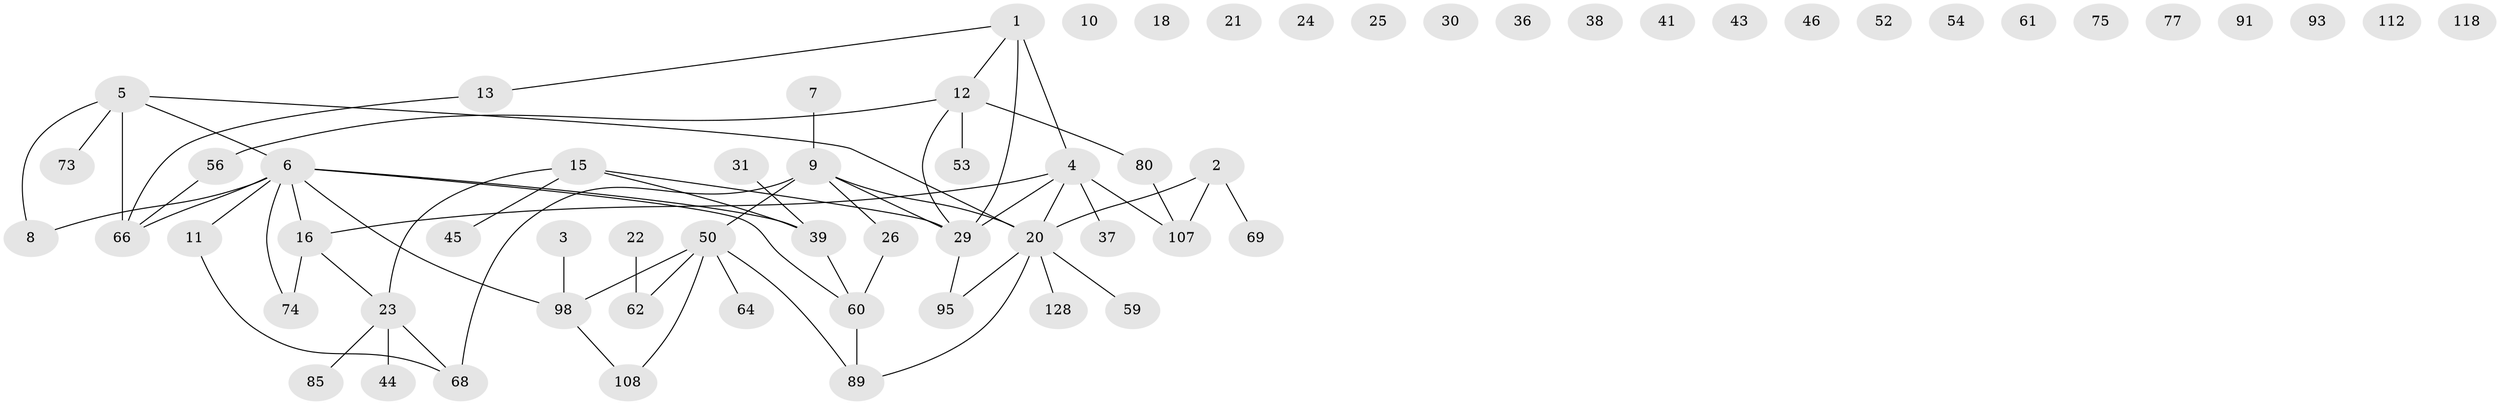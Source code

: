 // original degree distribution, {2: 0.2578125, 1: 0.265625, 4: 0.1015625, 5: 0.0625, 3: 0.171875, 0: 0.125, 6: 0.015625}
// Generated by graph-tools (version 1.1) at 2025/13/03/09/25 04:13:02]
// undirected, 64 vertices, 65 edges
graph export_dot {
graph [start="1"]
  node [color=gray90,style=filled];
  1 [super="+109"];
  2 [super="+14"];
  3;
  4 [super="+48"];
  5 [super="+105+58"];
  6 [super="+19+27+55"];
  7;
  8 [super="+82+17"];
  9 [super="+124+49"];
  10;
  11;
  12 [super="+34"];
  13 [super="+32"];
  15 [super="+28"];
  16 [super="+51+47"];
  18;
  20 [super="+81"];
  21;
  22;
  23 [super="+40+33"];
  24;
  25;
  26;
  29 [super="+35+42"];
  30 [super="+123"];
  31;
  36;
  37;
  38;
  39 [super="+102+79"];
  41;
  43;
  44;
  45 [super="+120+86"];
  46;
  50 [super="+57"];
  52 [super="+117"];
  53 [super="+101"];
  54 [super="+127"];
  56;
  59;
  60 [super="+88+72"];
  61;
  62 [super="+67"];
  64;
  66 [super="+78"];
  68 [super="+83"];
  69;
  73;
  74 [super="+110"];
  75;
  77;
  80;
  85;
  89 [super="+122"];
  91;
  93 [super="+119"];
  95;
  98 [super="+104"];
  107 [super="+114"];
  108;
  112;
  118;
  128;
  1 -- 12;
  1 -- 13;
  1 -- 29;
  1 -- 4 [weight=2];
  2 -- 107;
  2 -- 69;
  2 -- 20;
  3 -- 98;
  4 -- 16;
  4 -- 37;
  4 -- 20;
  4 -- 107;
  4 -- 29;
  5 -- 8;
  5 -- 6 [weight=2];
  5 -- 66 [weight=2];
  5 -- 20;
  5 -- 73;
  6 -- 66 [weight=2];
  6 -- 11 [weight=2];
  6 -- 39;
  6 -- 8;
  6 -- 16;
  6 -- 74;
  6 -- 60;
  6 -- 98;
  7 -- 9;
  9 -- 68;
  9 -- 50;
  9 -- 20;
  9 -- 26;
  9 -- 29 [weight=2];
  11 -- 68;
  12 -- 80;
  12 -- 56;
  12 -- 29;
  12 -- 53;
  13 -- 66;
  15 -- 23;
  15 -- 45;
  15 -- 29;
  15 -- 39;
  16 -- 23;
  16 -- 74;
  20 -- 128;
  20 -- 59;
  20 -- 95;
  20 -- 89;
  22 -- 62;
  23 -- 85;
  23 -- 44;
  23 -- 68;
  26 -- 60;
  29 -- 95;
  31 -- 39;
  39 -- 60;
  50 -- 108;
  50 -- 64;
  50 -- 89;
  50 -- 62;
  50 -- 98;
  56 -- 66;
  60 -- 89;
  80 -- 107;
  98 -- 108;
}
